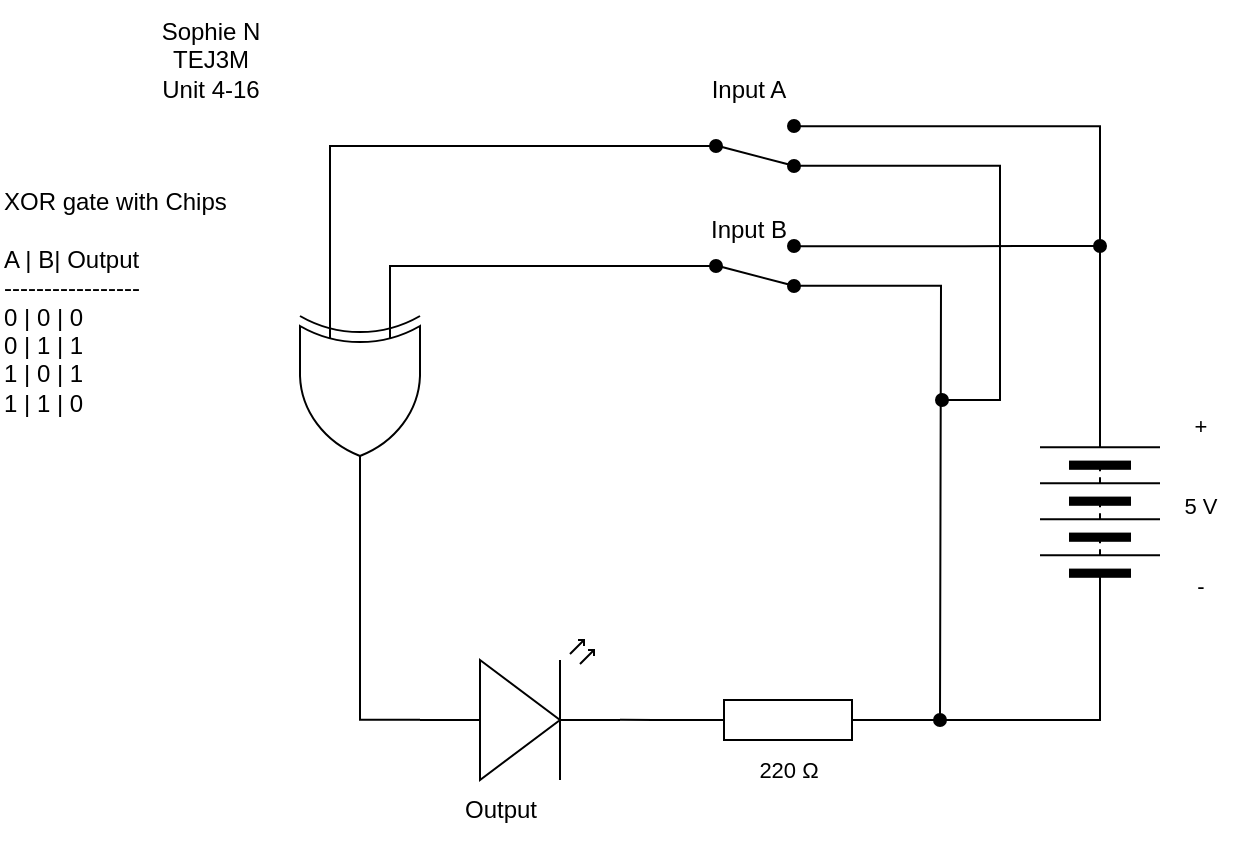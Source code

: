 <mxfile>
    <diagram id="0M_kk4mBtoYxxJBHL_tB" name="Page-1">
        <mxGraphModel dx="1086" dy="658" grid="1" gridSize="10" guides="1" tooltips="1" connect="1" arrows="1" fold="1" page="1" pageScale="1" pageWidth="827" pageHeight="1169" math="0" shadow="0">
            <root>
                <mxCell id="0"/>
                <mxCell id="1" parent="0"/>
                <mxCell id="2" style="edgeStyle=orthogonalEdgeStyle;shape=connector;curved=0;rounded=0;html=1;exitX=0;exitY=0.25;exitDx=0;exitDy=0;exitPerimeter=0;entryX=0;entryY=0.5;entryDx=0;entryDy=0;strokeColor=default;align=center;verticalAlign=middle;fontFamily=Helvetica;fontSize=11;fontColor=default;labelBackgroundColor=default;endArrow=none;endFill=0;" edge="1" parent="1" source="26" target="12">
                    <mxGeometry relative="1" as="geometry">
                        <mxPoint x="215" y="278" as="sourcePoint"/>
                    </mxGeometry>
                </mxCell>
                <mxCell id="3" style="edgeStyle=orthogonalEdgeStyle;shape=connector;curved=0;rounded=0;html=1;entryX=0;entryY=0.5;entryDx=0;entryDy=0;strokeColor=default;align=center;verticalAlign=middle;fontFamily=Helvetica;fontSize=11;fontColor=default;labelBackgroundColor=default;endArrow=none;endFill=0;exitX=0;exitY=0.75;exitDx=0;exitDy=0;exitPerimeter=0;" edge="1" parent="1" source="26" target="8">
                    <mxGeometry relative="1" as="geometry">
                        <mxPoint x="185" y="278" as="sourcePoint"/>
                        <Array as="points">
                            <mxPoint x="185" y="203"/>
                        </Array>
                    </mxGeometry>
                </mxCell>
                <mxCell id="4" value="" style="verticalLabelPosition=bottom;shadow=0;dashed=0;align=center;html=1;verticalAlign=top;shape=mxgraph.electrical.opto_electronics.led_2;pointerEvents=1;" vertex="1" parent="1">
                    <mxGeometry x="230" y="450" width="100" height="70" as="geometry"/>
                </mxCell>
                <mxCell id="5" value="" style="pointerEvents=1;verticalLabelPosition=bottom;shadow=0;dashed=0;align=center;html=1;verticalAlign=top;shape=mxgraph.electrical.resistors.resistor_1;" vertex="1" parent="1">
                    <mxGeometry x="364" y="480" width="100" height="20" as="geometry"/>
                </mxCell>
                <mxCell id="6" style="edgeStyle=orthogonalEdgeStyle;shape=connector;curved=0;rounded=0;html=1;exitX=1;exitY=0.12;exitDx=0;exitDy=0;entryX=1;entryY=0.5;entryDx=0;entryDy=0;strokeColor=default;align=center;verticalAlign=middle;fontFamily=Helvetica;fontSize=11;fontColor=default;labelBackgroundColor=default;endArrow=none;endFill=0;" edge="1" parent="1" source="8" target="9">
                    <mxGeometry relative="1" as="geometry"/>
                </mxCell>
                <mxCell id="7" style="edgeStyle=orthogonalEdgeStyle;shape=connector;curved=0;rounded=0;html=1;exitX=1;exitY=0.88;exitDx=0;exitDy=0;strokeColor=default;align=center;verticalAlign=middle;fontFamily=Helvetica;fontSize=11;fontColor=default;labelBackgroundColor=default;endArrow=oval;endFill=1;" edge="1" parent="1" source="8">
                    <mxGeometry relative="1" as="geometry">
                        <mxPoint x="491" y="330" as="targetPoint"/>
                        <Array as="points">
                            <mxPoint x="520" y="213"/>
                            <mxPoint x="520" y="330"/>
                        </Array>
                    </mxGeometry>
                </mxCell>
                <mxCell id="8" value="" style="html=1;shape=mxgraph.electrical.electro-mechanical.twoWaySwitch;aspect=fixed;elSwitchState=2;flipV=1;fillColor=#000000;" vertex="1" parent="1">
                    <mxGeometry x="360" y="190" width="75" height="26" as="geometry"/>
                </mxCell>
                <mxCell id="9" value="" style="pointerEvents=1;verticalLabelPosition=bottom;shadow=0;dashed=0;align=center;html=1;verticalAlign=top;shape=mxgraph.electrical.miscellaneous.batteryStack;rotation=-90;" vertex="1" parent="1">
                    <mxGeometry x="520" y="356" width="100" height="60" as="geometry"/>
                </mxCell>
                <mxCell id="10" style="edgeStyle=orthogonalEdgeStyle;shape=connector;curved=0;rounded=0;html=1;exitX=1;exitY=0.12;exitDx=0;exitDy=0;strokeColor=default;align=center;verticalAlign=middle;fontFamily=Helvetica;fontSize=11;fontColor=default;labelBackgroundColor=default;endArrow=oval;endFill=1;" edge="1" parent="1" source="12">
                    <mxGeometry relative="1" as="geometry">
                        <mxPoint x="570" y="253" as="targetPoint"/>
                    </mxGeometry>
                </mxCell>
                <mxCell id="11" style="edgeStyle=orthogonalEdgeStyle;shape=connector;curved=0;rounded=0;html=1;exitX=1;exitY=0.88;exitDx=0;exitDy=0;strokeColor=default;align=center;verticalAlign=middle;fontFamily=Helvetica;fontSize=11;fontColor=default;labelBackgroundColor=default;endArrow=oval;endFill=1;" edge="1" parent="1" source="12">
                    <mxGeometry relative="1" as="geometry">
                        <mxPoint x="490" y="490" as="targetPoint"/>
                    </mxGeometry>
                </mxCell>
                <mxCell id="12" value="" style="html=1;shape=mxgraph.electrical.electro-mechanical.twoWaySwitch;aspect=fixed;elSwitchState=2;flipV=1;fillColor=#000000;" vertex="1" parent="1">
                    <mxGeometry x="360" y="250" width="75" height="26" as="geometry"/>
                </mxCell>
                <mxCell id="13" style="edgeStyle=orthogonalEdgeStyle;html=1;exitX=0;exitY=0.5;exitDx=0;exitDy=0;entryX=1;entryY=0.5;entryDx=0;entryDy=0;entryPerimeter=0;rounded=0;curved=0;endArrow=none;endFill=0;" edge="1" parent="1" source="9" target="5">
                    <mxGeometry relative="1" as="geometry"/>
                </mxCell>
                <mxCell id="14" style="edgeStyle=orthogonalEdgeStyle;shape=connector;curved=0;rounded=0;html=1;exitX=0;exitY=0.5;exitDx=0;exitDy=0;exitPerimeter=0;entryX=1;entryY=0.57;entryDx=0;entryDy=0;entryPerimeter=0;strokeColor=default;align=center;verticalAlign=middle;fontFamily=Helvetica;fontSize=11;fontColor=default;labelBackgroundColor=default;endArrow=none;endFill=0;" edge="1" parent="1" source="5" target="4">
                    <mxGeometry relative="1" as="geometry"/>
                </mxCell>
                <mxCell id="15" style="edgeStyle=orthogonalEdgeStyle;shape=connector;curved=0;rounded=0;html=1;exitX=0;exitY=0.57;exitDx=0;exitDy=0;exitPerimeter=0;entryX=1;entryY=0.5;entryDx=0;entryDy=0;entryPerimeter=0;strokeColor=default;align=center;verticalAlign=middle;fontFamily=Helvetica;fontSize=11;fontColor=default;labelBackgroundColor=default;endArrow=none;endFill=0;" edge="1" parent="1" source="4" target="26">
                    <mxGeometry relative="1" as="geometry">
                        <mxPoint x="200" y="378" as="targetPoint"/>
                    </mxGeometry>
                </mxCell>
                <mxCell id="16" value="Sophie N&lt;div&gt;TEJ3M&lt;/div&gt;&lt;div&gt;Unit 4-16&lt;/div&gt;" style="text;html=1;align=center;verticalAlign=middle;resizable=0;points=[];autosize=1;strokeColor=none;fillColor=none;" vertex="1" parent="1">
                    <mxGeometry x="90" y="130" width="70" height="60" as="geometry"/>
                </mxCell>
                <mxCell id="17" value="XOR gate with Chips&lt;div&gt;&lt;br&gt;&lt;/div&gt;&lt;div&gt;A | B| Output&lt;/div&gt;&lt;div&gt;-----------------&lt;/div&gt;&lt;div&gt;0 | 0 | 0&lt;/div&gt;&lt;div&gt;0 | 1 | 1&lt;/div&gt;&lt;div&gt;1 | 0 | 1&lt;/div&gt;&lt;div&gt;1 | 1 | 0&lt;/div&gt;" style="text;html=1;align=left;verticalAlign=middle;resizable=0;points=[];autosize=1;strokeColor=none;fillColor=none;" vertex="1" parent="1">
                    <mxGeometry x="20" y="216" width="140" height="130" as="geometry"/>
                </mxCell>
                <mxCell id="18" value="220&amp;nbsp;Ω" style="text;html=1;align=center;verticalAlign=middle;resizable=0;points=[];autosize=1;strokeColor=none;fillColor=none;fontFamily=Helvetica;fontSize=11;fontColor=default;labelBackgroundColor=default;" vertex="1" parent="1">
                    <mxGeometry x="389" y="500" width="50" height="30" as="geometry"/>
                </mxCell>
                <mxCell id="19" value="Output" style="text;html=1;align=center;verticalAlign=middle;resizable=0;points=[];autosize=1;strokeColor=none;fillColor=none;" vertex="1" parent="1">
                    <mxGeometry x="240" y="520" width="60" height="30" as="geometry"/>
                </mxCell>
                <mxCell id="20" value="5 V" style="text;html=1;align=center;verticalAlign=middle;resizable=0;points=[];autosize=1;strokeColor=none;fillColor=none;fontFamily=Helvetica;fontSize=11;fontColor=default;labelBackgroundColor=default;" vertex="1" parent="1">
                    <mxGeometry x="600" y="368" width="40" height="30" as="geometry"/>
                </mxCell>
                <mxCell id="21" value="+" style="text;html=1;align=center;verticalAlign=middle;resizable=0;points=[];autosize=1;strokeColor=none;fillColor=none;fontFamily=Helvetica;fontSize=11;fontColor=default;labelBackgroundColor=default;" vertex="1" parent="1">
                    <mxGeometry x="605" y="328" width="30" height="30" as="geometry"/>
                </mxCell>
                <mxCell id="22" value="-" style="text;html=1;align=center;verticalAlign=middle;resizable=0;points=[];autosize=1;strokeColor=none;fillColor=none;fontFamily=Helvetica;fontSize=11;fontColor=default;labelBackgroundColor=default;" vertex="1" parent="1">
                    <mxGeometry x="605" y="408" width="30" height="30" as="geometry"/>
                </mxCell>
                <mxCell id="23" value="Input A" style="text;html=1;align=center;verticalAlign=middle;resizable=0;points=[];autosize=1;strokeColor=none;fillColor=none;" vertex="1" parent="1">
                    <mxGeometry x="364" y="160" width="60" height="30" as="geometry"/>
                </mxCell>
                <mxCell id="24" value="Input B" style="text;html=1;align=center;verticalAlign=middle;resizable=0;points=[];autosize=1;strokeColor=none;fillColor=none;" vertex="1" parent="1">
                    <mxGeometry x="364" y="230" width="60" height="30" as="geometry"/>
                </mxCell>
                <mxCell id="26" value="" style="verticalLabelPosition=bottom;shadow=0;dashed=0;align=center;html=1;verticalAlign=top;shape=mxgraph.electrical.logic_gates.logic_gate;operation=xor;rotation=90;" vertex="1" parent="1">
                    <mxGeometry x="150" y="298" width="100" height="60" as="geometry"/>
                </mxCell>
            </root>
        </mxGraphModel>
    </diagram>
</mxfile>